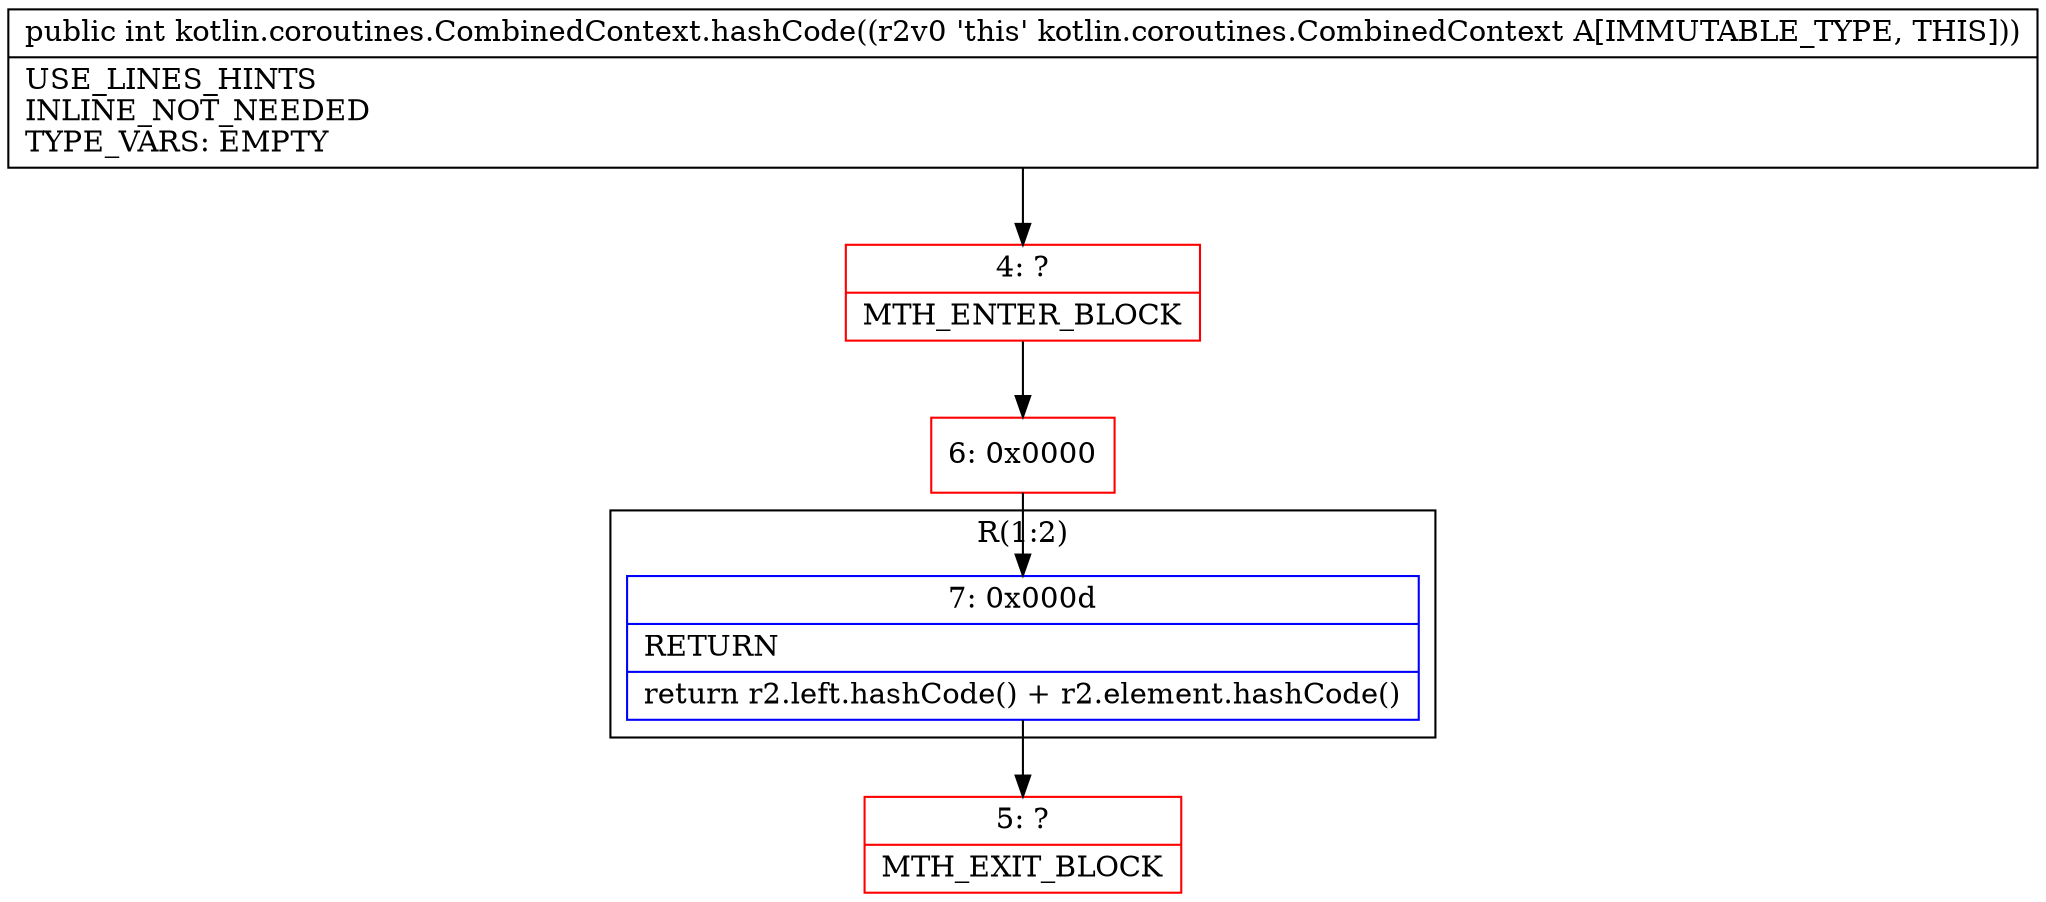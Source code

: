 digraph "CFG forkotlin.coroutines.CombinedContext.hashCode()I" {
subgraph cluster_Region_1675851018 {
label = "R(1:2)";
node [shape=record,color=blue];
Node_7 [shape=record,label="{7\:\ 0x000d|RETURN\l|return r2.left.hashCode() + r2.element.hashCode()\l}"];
}
Node_4 [shape=record,color=red,label="{4\:\ ?|MTH_ENTER_BLOCK\l}"];
Node_6 [shape=record,color=red,label="{6\:\ 0x0000}"];
Node_5 [shape=record,color=red,label="{5\:\ ?|MTH_EXIT_BLOCK\l}"];
MethodNode[shape=record,label="{public int kotlin.coroutines.CombinedContext.hashCode((r2v0 'this' kotlin.coroutines.CombinedContext A[IMMUTABLE_TYPE, THIS]))  | USE_LINES_HINTS\lINLINE_NOT_NEEDED\lTYPE_VARS: EMPTY\l}"];
MethodNode -> Node_4;Node_7 -> Node_5;
Node_4 -> Node_6;
Node_6 -> Node_7;
}

